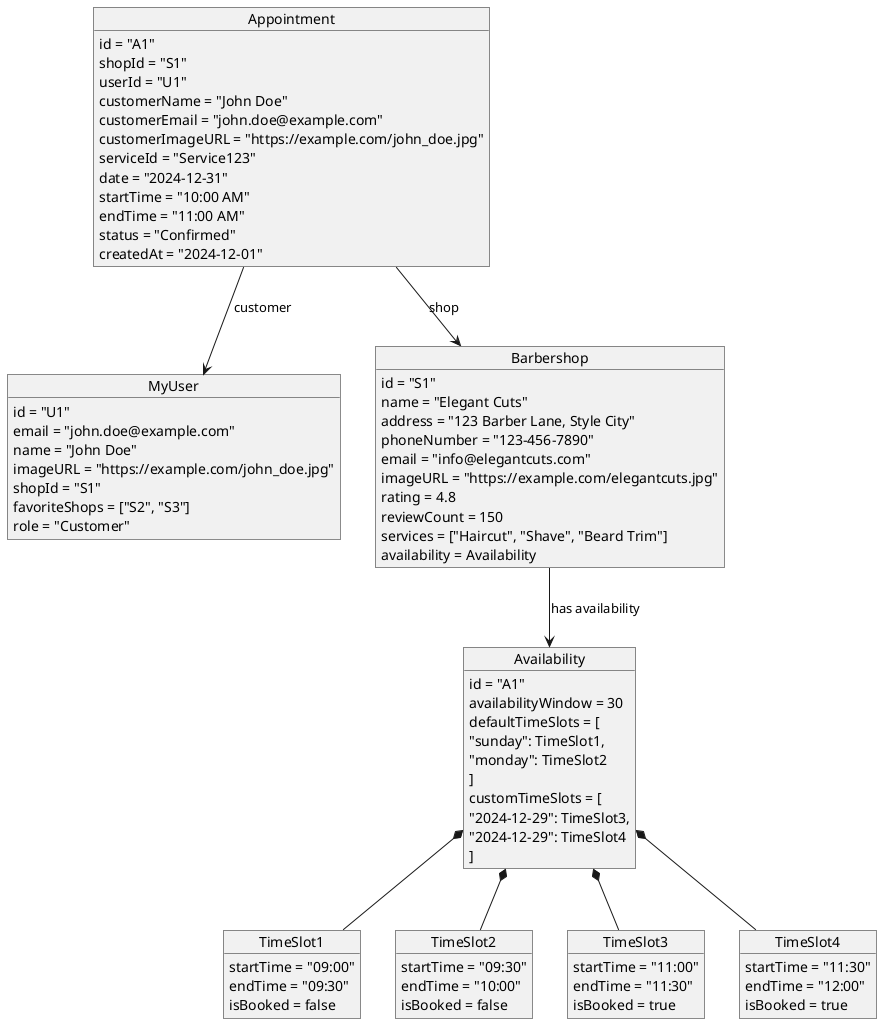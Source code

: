 @startuml object_diagram
skinparam classAttributeIconSize 0

object Appointment {
    id = "A1"
    shopId = "S1"
    userId = "U1"
    customerName = "John Doe"
    customerEmail = "john.doe@example.com"
    customerImageURL = "https://example.com/john_doe.jpg"
    serviceId = "Service123"
    date = "2024-12-31"
    startTime = "10:00 AM"
    endTime = "11:00 AM"
    status = "Confirmed"
    createdAt = "2024-12-01"
}

object MyUser {
    id = "U1"
    email = "john.doe@example.com"
    name = "John Doe"
    imageURL = "https://example.com/john_doe.jpg"
    shopId = "S1"
    favoriteShops = ["S2", "S3"]
    role = "Customer"
}

object Barbershop {
    id = "S1"
    name = "Elegant Cuts"
    address = "123 Barber Lane, Style City"
    phoneNumber = "123-456-7890"
    email = "info@elegantcuts.com"
    imageURL = "https://example.com/elegantcuts.jpg"
    rating = 4.8
    reviewCount = 150
    services = ["Haircut", "Shave", "Beard Trim"]
    availability = Availability
}

object Availability {
    id = "A1"
    availabilityWindow = 30
    defaultTimeSlots = [
        "sunday": TimeSlot1,
        "monday": TimeSlot2
    ]
    customTimeSlots = [
        "2024-12-29": TimeSlot3,
        "2024-12-29": TimeSlot4
    ]
}

object TimeSlot1 {
    startTime = "09:00"
    endTime = "09:30"
    isBooked = false
}
object TimeSlot2 {
    startTime = "09:30"
    endTime = "10:00"
    isBooked = false
}
object TimeSlot3 {
    startTime = "11:00"
    endTime = "11:30"
    isBooked = true
}
object TimeSlot4 {
    startTime = "11:30"
    endTime = "12:00"
    isBooked = true
}

' Connections between objects
Appointment --> MyUser : customer
Appointment --> Barbershop : shop
Barbershop --> Availability : has availability
Availability *-- TimeSlot1
Availability *-- TimeSlot2
Availability *-- TimeSlot3
Availability *-- TimeSlot4
@enduml